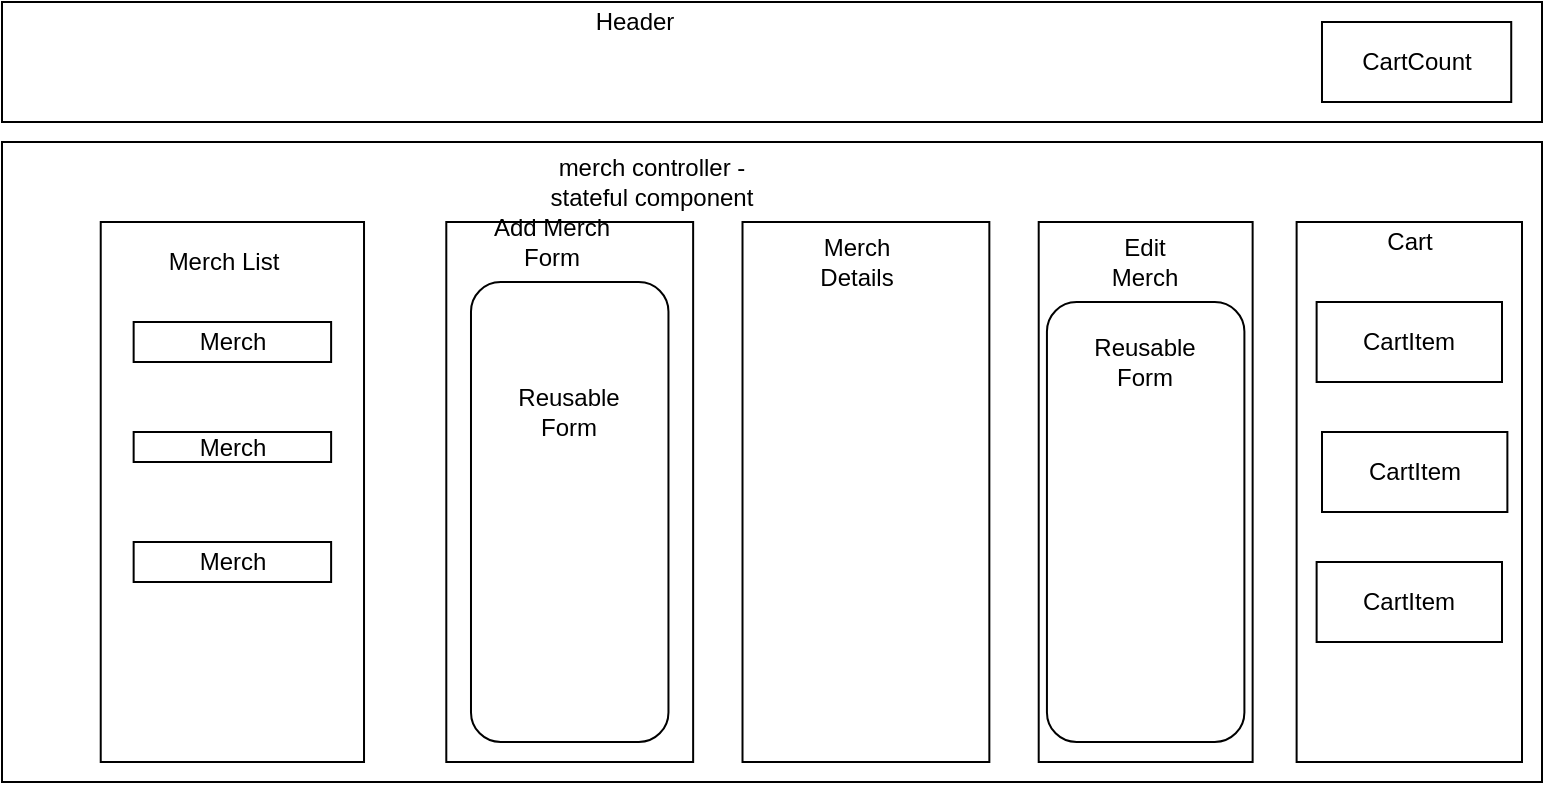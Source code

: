 <mxfile version="14.5.4" type="github">
  <diagram id="stdUhQEAfxj0wNbAoXbi" name="Page-1">
    <mxGraphModel dx="1102" dy="582" grid="1" gridSize="10" guides="1" tooltips="1" connect="1" arrows="1" fold="1" page="1" pageScale="1" pageWidth="850" pageHeight="1100" math="0" shadow="0">
      <root>
        <mxCell id="0" />
        <mxCell id="1" parent="0" />
        <mxCell id="zb8YCU8-YoxPme7ainJi-1" value="" style="rounded=0;whiteSpace=wrap;html=1;" parent="1" vertex="1">
          <mxGeometry x="40" y="110" width="770" height="320" as="geometry" />
        </mxCell>
        <mxCell id="zb8YCU8-YoxPme7ainJi-2" value="merch controller - stateful component" style="text;html=1;strokeColor=none;fillColor=none;align=center;verticalAlign=middle;whiteSpace=wrap;rounded=0;" parent="1" vertex="1">
          <mxGeometry x="299.177" y="120" width="131.646" height="20" as="geometry" />
        </mxCell>
        <mxCell id="zb8YCU8-YoxPme7ainJi-3" value="" style="rounded=0;whiteSpace=wrap;html=1;" parent="1" vertex="1">
          <mxGeometry x="89.367" y="150" width="131.646" height="270" as="geometry" />
        </mxCell>
        <mxCell id="zb8YCU8-YoxPme7ainJi-4" value="Merch List" style="text;html=1;strokeColor=none;fillColor=none;align=center;verticalAlign=middle;whiteSpace=wrap;rounded=0;" parent="1" vertex="1">
          <mxGeometry x="114.051" y="160" width="74.051" height="20" as="geometry" />
        </mxCell>
        <mxCell id="zb8YCU8-YoxPme7ainJi-5" value="" style="rounded=0;whiteSpace=wrap;html=1;" parent="1" vertex="1">
          <mxGeometry x="262.152" y="150" width="123.418" height="270" as="geometry" />
        </mxCell>
        <mxCell id="zb8YCU8-YoxPme7ainJi-6" value="Merch" style="rounded=0;whiteSpace=wrap;html=1;" parent="1" vertex="1">
          <mxGeometry x="105.823" y="255" width="98.734" height="15" as="geometry" />
        </mxCell>
        <mxCell id="zb8YCU8-YoxPme7ainJi-7" value="Merch" style="rounded=0;whiteSpace=wrap;html=1;" parent="1" vertex="1">
          <mxGeometry x="105.823" y="200" width="98.734" height="20" as="geometry" />
        </mxCell>
        <mxCell id="zb8YCU8-YoxPme7ainJi-8" value="Merch" style="rounded=0;whiteSpace=wrap;html=1;" parent="1" vertex="1">
          <mxGeometry x="105.823" y="310" width="98.734" height="20" as="geometry" />
        </mxCell>
        <mxCell id="zb8YCU8-YoxPme7ainJi-9" value="Add Merch Form" style="text;html=1;strokeColor=none;fillColor=none;align=center;verticalAlign=middle;whiteSpace=wrap;rounded=0;" parent="1" vertex="1">
          <mxGeometry x="274.494" y="150" width="82.278" height="20" as="geometry" />
        </mxCell>
        <mxCell id="zb8YCU8-YoxPme7ainJi-10" value="" style="rounded=0;whiteSpace=wrap;html=1;" parent="1" vertex="1">
          <mxGeometry x="410.253" y="150" width="123.418" height="270" as="geometry" />
        </mxCell>
        <mxCell id="zb8YCU8-YoxPme7ainJi-11" value="Merch Details&lt;br&gt;" style="text;html=1;strokeColor=none;fillColor=none;align=center;verticalAlign=middle;whiteSpace=wrap;rounded=0;" parent="1" vertex="1">
          <mxGeometry x="451.392" y="160" width="32.911" height="20" as="geometry" />
        </mxCell>
        <mxCell id="zb8YCU8-YoxPme7ainJi-12" value="" style="rounded=0;whiteSpace=wrap;html=1;" parent="1" vertex="1">
          <mxGeometry x="558.354" y="150" width="106.962" height="270" as="geometry" />
        </mxCell>
        <mxCell id="zb8YCU8-YoxPme7ainJi-13" value="Edit Merch" style="text;html=1;strokeColor=none;fillColor=none;align=center;verticalAlign=middle;whiteSpace=wrap;rounded=0;" parent="1" vertex="1">
          <mxGeometry x="587.152" y="160" width="49.367" height="20" as="geometry" />
        </mxCell>
        <mxCell id="zb8YCU8-YoxPme7ainJi-14" value="" style="rounded=1;whiteSpace=wrap;html=1;" parent="1" vertex="1">
          <mxGeometry x="274.494" y="180" width="98.734" height="230" as="geometry" />
        </mxCell>
        <mxCell id="zb8YCU8-YoxPme7ainJi-15" value="Reusable Form" style="text;html=1;strokeColor=none;fillColor=none;align=center;verticalAlign=middle;whiteSpace=wrap;rounded=0;" parent="1" vertex="1">
          <mxGeometry x="307.405" y="235" width="32.911" height="20" as="geometry" />
        </mxCell>
        <mxCell id="zb8YCU8-YoxPme7ainJi-17" value="" style="rounded=1;whiteSpace=wrap;html=1;" parent="1" vertex="1">
          <mxGeometry x="562.47" y="190" width="98.73" height="220" as="geometry" />
        </mxCell>
        <mxCell id="zb8YCU8-YoxPme7ainJi-18" value="Reusable Form&lt;br&gt;" style="text;html=1;strokeColor=none;fillColor=none;align=center;verticalAlign=middle;whiteSpace=wrap;rounded=0;" parent="1" vertex="1">
          <mxGeometry x="595.38" y="210" width="32.911" height="20" as="geometry" />
        </mxCell>
        <mxCell id="aLGmNxjmz7APoRL6lMkc-1" value="" style="rounded=0;whiteSpace=wrap;html=1;" parent="1" vertex="1">
          <mxGeometry x="40" y="40" width="770" height="60" as="geometry" />
        </mxCell>
        <mxCell id="aLGmNxjmz7APoRL6lMkc-2" value="Header" style="text;html=1;strokeColor=none;fillColor=none;align=center;verticalAlign=middle;whiteSpace=wrap;rounded=0;" parent="1" vertex="1">
          <mxGeometry x="299.177" y="40" width="115.19" height="20" as="geometry" />
        </mxCell>
        <mxCell id="aLGmNxjmz7APoRL6lMkc-4" value="CartCount" style="rounded=0;whiteSpace=wrap;html=1;" parent="1" vertex="1">
          <mxGeometry x="699.996" y="50" width="94.62" height="40" as="geometry" />
        </mxCell>
        <mxCell id="Xz1QeVkWqWz68_1-wu0c-2" value="" style="rounded=0;whiteSpace=wrap;html=1;" vertex="1" parent="1">
          <mxGeometry x="687.31" y="150" width="112.69" height="270" as="geometry" />
        </mxCell>
        <mxCell id="Xz1QeVkWqWz68_1-wu0c-4" value="Cart" style="text;html=1;strokeColor=none;fillColor=none;align=center;verticalAlign=middle;whiteSpace=wrap;rounded=0;" vertex="1" parent="1">
          <mxGeometry x="723.65" y="150" width="40" height="20" as="geometry" />
        </mxCell>
        <mxCell id="Xz1QeVkWqWz68_1-wu0c-5" value="CartItem" style="rounded=0;whiteSpace=wrap;html=1;" vertex="1" parent="1">
          <mxGeometry x="697.31" y="190" width="92.69" height="40" as="geometry" />
        </mxCell>
        <mxCell id="Xz1QeVkWqWz68_1-wu0c-7" value="CartItem" style="rounded=0;whiteSpace=wrap;html=1;" vertex="1" parent="1">
          <mxGeometry x="700" y="255" width="92.69" height="40" as="geometry" />
        </mxCell>
        <mxCell id="Xz1QeVkWqWz68_1-wu0c-8" value="CartItem" style="rounded=0;whiteSpace=wrap;html=1;" vertex="1" parent="1">
          <mxGeometry x="697.31" y="320" width="92.69" height="40" as="geometry" />
        </mxCell>
      </root>
    </mxGraphModel>
  </diagram>
</mxfile>
